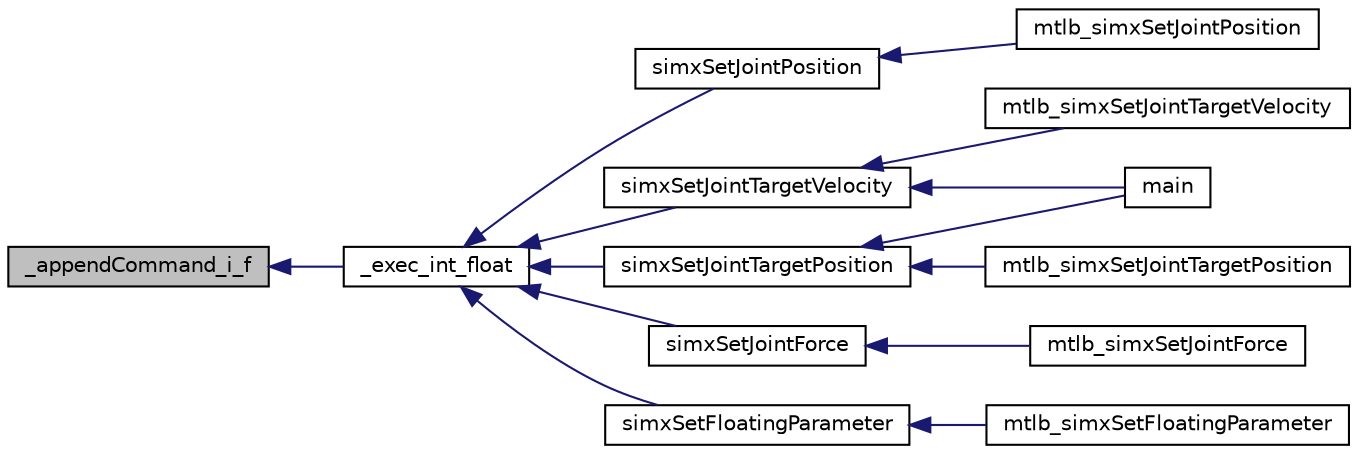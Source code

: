 digraph "_appendCommand_i_f"
{
  edge [fontname="Helvetica",fontsize="10",labelfontname="Helvetica",labelfontsize="10"];
  node [fontname="Helvetica",fontsize="10",shape=record];
  rankdir="LR";
  Node1 [label="_appendCommand_i_f",height=0.2,width=0.4,color="black", fillcolor="grey75", style="filled" fontcolor="black"];
  Node1 -> Node2 [dir="back",color="midnightblue",fontsize="10",style="solid",fontname="Helvetica"];
  Node2 [label="_exec_int_float",height=0.2,width=0.4,color="black", fillcolor="white", style="filled",URL="$ext_api_8c.html#a4d1f15efbb05ebc04a8431b0f47dfe97"];
  Node2 -> Node3 [dir="back",color="midnightblue",fontsize="10",style="solid",fontname="Helvetica"];
  Node3 [label="simxSetJointPosition",height=0.2,width=0.4,color="black", fillcolor="white", style="filled",URL="$ext_api_8h.html#a6e0bea6a30fd767c929509660d6112a5"];
  Node3 -> Node4 [dir="back",color="midnightblue",fontsize="10",style="solid",fontname="Helvetica"];
  Node4 [label="mtlb_simxSetJointPosition",height=0.2,width=0.4,color="black", fillcolor="white", style="filled",URL="$ext_api_8h.html#adbcc2d0cb51368051dedf98217855508"];
  Node2 -> Node5 [dir="back",color="midnightblue",fontsize="10",style="solid",fontname="Helvetica"];
  Node5 [label="simxSetJointTargetVelocity",height=0.2,width=0.4,color="black", fillcolor="white", style="filled",URL="$ext_api_8h.html#a8d7b89565d4459851749a52e7b791663"];
  Node5 -> Node6 [dir="back",color="midnightblue",fontsize="10",style="solid",fontname="Helvetica"];
  Node6 [label="main",height=0.2,width=0.4,color="black", fillcolor="white", style="filled",URL="$brazo_8cpp.html#a0ddf1224851353fc92bfbff6f499fa97"];
  Node5 -> Node7 [dir="back",color="midnightblue",fontsize="10",style="solid",fontname="Helvetica"];
  Node7 [label="mtlb_simxSetJointTargetVelocity",height=0.2,width=0.4,color="black", fillcolor="white", style="filled",URL="$ext_api_8h.html#a5e70c369f7863d9bdbbaed6dcc6ced58"];
  Node2 -> Node8 [dir="back",color="midnightblue",fontsize="10",style="solid",fontname="Helvetica"];
  Node8 [label="simxSetJointTargetPosition",height=0.2,width=0.4,color="black", fillcolor="white", style="filled",URL="$ext_api_8h.html#a3da22c2602c9e94fce46b1bfd122557b"];
  Node8 -> Node6 [dir="back",color="midnightblue",fontsize="10",style="solid",fontname="Helvetica"];
  Node8 -> Node9 [dir="back",color="midnightblue",fontsize="10",style="solid",fontname="Helvetica"];
  Node9 [label="mtlb_simxSetJointTargetPosition",height=0.2,width=0.4,color="black", fillcolor="white", style="filled",URL="$ext_api_8h.html#af6f3631cdede48443e25eb76525b7494"];
  Node2 -> Node10 [dir="back",color="midnightblue",fontsize="10",style="solid",fontname="Helvetica"];
  Node10 [label="simxSetJointForce",height=0.2,width=0.4,color="black", fillcolor="white", style="filled",URL="$ext_api_8h.html#aa379b99eee42323823f85bb5655ef447"];
  Node10 -> Node11 [dir="back",color="midnightblue",fontsize="10",style="solid",fontname="Helvetica"];
  Node11 [label="mtlb_simxSetJointForce",height=0.2,width=0.4,color="black", fillcolor="white", style="filled",URL="$ext_api_8h.html#a8135587818848bfa6896d0973f16c4f9"];
  Node2 -> Node12 [dir="back",color="midnightblue",fontsize="10",style="solid",fontname="Helvetica"];
  Node12 [label="simxSetFloatingParameter",height=0.2,width=0.4,color="black", fillcolor="white", style="filled",URL="$ext_api_8h.html#ad6940058bac12c27af680d2aaf5db13e"];
  Node12 -> Node13 [dir="back",color="midnightblue",fontsize="10",style="solid",fontname="Helvetica"];
  Node13 [label="mtlb_simxSetFloatingParameter",height=0.2,width=0.4,color="black", fillcolor="white", style="filled",URL="$ext_api_8h.html#a1b30da94a175e485fbdd22eba41a3818"];
}
